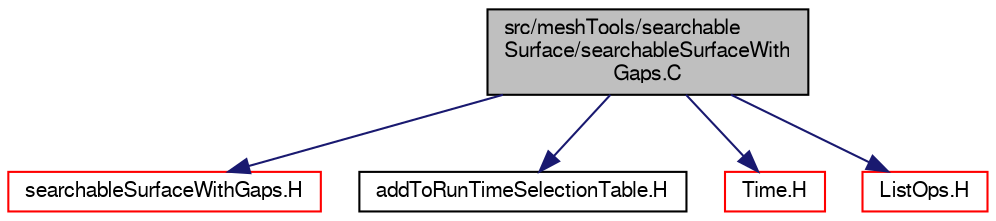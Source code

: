 digraph "src/meshTools/searchableSurface/searchableSurfaceWithGaps.C"
{
  bgcolor="transparent";
  edge [fontname="FreeSans",fontsize="10",labelfontname="FreeSans",labelfontsize="10"];
  node [fontname="FreeSans",fontsize="10",shape=record];
  Node0 [label="src/meshTools/searchable\lSurface/searchableSurfaceWith\lGaps.C",height=0.2,width=0.4,color="black", fillcolor="grey75", style="filled", fontcolor="black"];
  Node0 -> Node1 [color="midnightblue",fontsize="10",style="solid",fontname="FreeSans"];
  Node1 [label="searchableSurfaceWithGaps.H",height=0.2,width=0.4,color="red",URL="$a07844.html"];
  Node0 -> Node166 [color="midnightblue",fontsize="10",style="solid",fontname="FreeSans"];
  Node166 [label="addToRunTimeSelectionTable.H",height=0.2,width=0.4,color="black",URL="$a09263.html",tooltip="Macros for easy insertion into run-time selection tables. "];
  Node0 -> Node167 [color="midnightblue",fontsize="10",style="solid",fontname="FreeSans"];
  Node167 [label="Time.H",height=0.2,width=0.4,color="red",URL="$a09311.html"];
  Node0 -> Node83 [color="midnightblue",fontsize="10",style="solid",fontname="FreeSans"];
  Node83 [label="ListOps.H",height=0.2,width=0.4,color="red",URL="$a08687.html",tooltip="Various functions to operate on Lists. "];
}
